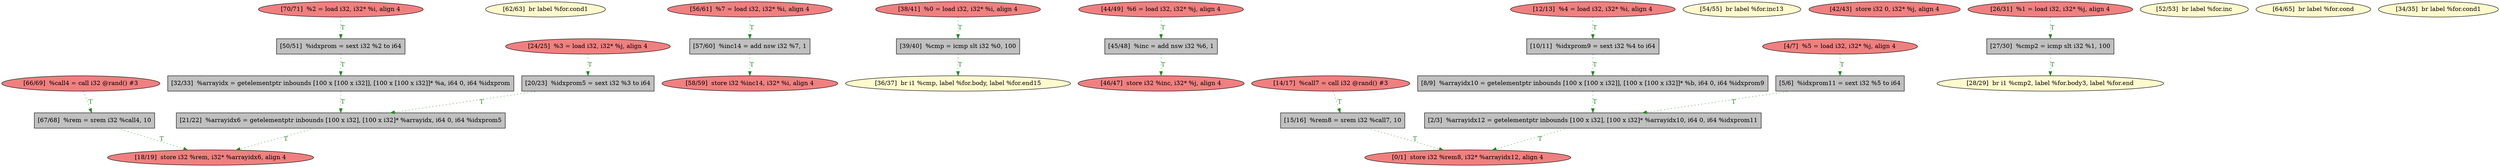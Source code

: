 
digraph G {


node669 [fillcolor=lightcoral,label="[66/69]  %call4 = call i32 @rand() #3",shape=ellipse,style=filled ]
node667 [fillcolor=lemonchiffon,label="[62/63]  br label %for.cond1",shape=ellipse,style=filled ]
node662 [fillcolor=lightcoral,label="[56/61]  %7 = load i32, i32* %i, align 4",shape=ellipse,style=filled ]
node670 [fillcolor=grey,label="[67/68]  %rem = srem i32 %call4, 10",shape=rectangle,style=filled ]
node658 [fillcolor=grey,label="[50/51]  %idxprom = sext i32 %2 to i64",shape=rectangle,style=filled ]
node664 [fillcolor=grey,label="[57/60]  %inc14 = add nsw i32 %7, 1",shape=rectangle,style=filled ]
node656 [fillcolor=grey,label="[39/40]  %cmp = icmp slt i32 %0, 100",shape=rectangle,style=filled ]
node666 [fillcolor=lightcoral,label="[58/59]  store i32 %inc14, i32* %i, align 4",shape=ellipse,style=filled ]
node665 [fillcolor=lightcoral,label="[46/47]  store i32 %inc, i32* %j, align 4",shape=ellipse,style=filled ]
node655 [fillcolor=grey,label="[5/6]  %idxprom11 = sext i32 %5 to i64",shape=rectangle,style=filled ]
node661 [fillcolor=lemonchiffon,label="[54/55]  br label %for.inc13",shape=ellipse,style=filled ]
node653 [fillcolor=lightcoral,label="[42/43]  store i32 0, i32* %j, align 4",shape=ellipse,style=filled ]
node640 [fillcolor=grey,label="[10/11]  %idxprom9 = sext i32 %4 to i64",shape=rectangle,style=filled ]
node663 [fillcolor=grey,label="[45/48]  %inc = add nsw i32 %6, 1",shape=rectangle,style=filled ]
node659 [fillcolor=grey,label="[27/30]  %cmp2 = icmp slt i32 %1, 100",shape=rectangle,style=filled ]
node642 [fillcolor=lightcoral,label="[14/17]  %call7 = call i32 @rand() #3",shape=ellipse,style=filled ]
node639 [fillcolor=grey,label="[8/9]  %arrayidx10 = getelementptr inbounds [100 x [100 x i32]], [100 x [100 x i32]]* %b, i64 0, i64 %idxprom9",shape=rectangle,style=filled ]
node671 [fillcolor=lightcoral,label="[70/71]  %2 = load i32, i32* %i, align 4",shape=ellipse,style=filled ]
node647 [fillcolor=grey,label="[15/16]  %rem8 = srem i32 %call7, 10",shape=rectangle,style=filled ]
node660 [fillcolor=lemonchiffon,label="[52/53]  br label %for.inc",shape=ellipse,style=filled ]
node638 [fillcolor=lightcoral,label="[4/7]  %5 = load i32, i32* %j, align 4",shape=ellipse,style=filled ]
node641 [fillcolor=lightcoral,label="[12/13]  %4 = load i32, i32* %i, align 4",shape=ellipse,style=filled ]
node646 [fillcolor=lightcoral,label="[26/31]  %1 = load i32, i32* %j, align 4",shape=ellipse,style=filled ]
node636 [fillcolor=lightcoral,label="[0/1]  store i32 %rem8, i32* %arrayidx12, align 4",shape=ellipse,style=filled ]
node668 [fillcolor=lemonchiffon,label="[64/65]  br label %for.cond",shape=ellipse,style=filled ]
node654 [fillcolor=lightcoral,label="[44/49]  %6 = load i32, i32* %j, align 4",shape=ellipse,style=filled ]
node652 [fillcolor=lightcoral,label="[38/41]  %0 = load i32, i32* %i, align 4",shape=ellipse,style=filled ]
node645 [fillcolor=lightcoral,label="[24/25]  %3 = load i32, i32* %j, align 4",shape=ellipse,style=filled ]
node657 [fillcolor=grey,label="[21/22]  %arrayidx6 = getelementptr inbounds [100 x i32], [100 x i32]* %arrayidx, i64 0, i64 %idxprom5",shape=rectangle,style=filled ]
node649 [fillcolor=grey,label="[32/33]  %arrayidx = getelementptr inbounds [100 x [100 x i32]], [100 x [100 x i32]]* %a, i64 0, i64 %idxprom",shape=rectangle,style=filled ]
node643 [fillcolor=lightcoral,label="[18/19]  store i32 %rem, i32* %arrayidx6, align 4",shape=ellipse,style=filled ]
node644 [fillcolor=grey,label="[20/23]  %idxprom5 = sext i32 %3 to i64",shape=rectangle,style=filled ]
node637 [fillcolor=grey,label="[2/3]  %arrayidx12 = getelementptr inbounds [100 x i32], [100 x i32]* %arrayidx10, i64 0, i64 %idxprom11",shape=rectangle,style=filled ]
node648 [fillcolor=lemonchiffon,label="[28/29]  br i1 %cmp2, label %for.body3, label %for.end",shape=ellipse,style=filled ]
node651 [fillcolor=lemonchiffon,label="[36/37]  br i1 %cmp, label %for.body, label %for.end15",shape=ellipse,style=filled ]
node650 [fillcolor=lemonchiffon,label="[34/35]  br label %for.cond1",shape=ellipse,style=filled ]

node656->node651 [style=dotted,color=forestgreen,label="T",fontcolor=forestgreen ]
node654->node663 [style=dotted,color=forestgreen,label="T",fontcolor=forestgreen ]
node647->node636 [style=dotted,color=forestgreen,label="T",fontcolor=forestgreen ]
node642->node647 [style=dotted,color=forestgreen,label="T",fontcolor=forestgreen ]
node657->node643 [style=dotted,color=forestgreen,label="T",fontcolor=forestgreen ]
node655->node637 [style=dotted,color=forestgreen,label="T",fontcolor=forestgreen ]
node664->node666 [style=dotted,color=forestgreen,label="T",fontcolor=forestgreen ]
node645->node644 [style=dotted,color=forestgreen,label="T",fontcolor=forestgreen ]
node641->node640 [style=dotted,color=forestgreen,label="T",fontcolor=forestgreen ]
node638->node655 [style=dotted,color=forestgreen,label="T",fontcolor=forestgreen ]
node671->node658 [style=dotted,color=forestgreen,label="T",fontcolor=forestgreen ]
node663->node665 [style=dotted,color=forestgreen,label="T",fontcolor=forestgreen ]
node670->node643 [style=dotted,color=forestgreen,label="T",fontcolor=forestgreen ]
node652->node656 [style=dotted,color=forestgreen,label="T",fontcolor=forestgreen ]
node669->node670 [style=dotted,color=forestgreen,label="T",fontcolor=forestgreen ]
node658->node649 [style=dotted,color=forestgreen,label="T",fontcolor=forestgreen ]
node640->node639 [style=dotted,color=forestgreen,label="T",fontcolor=forestgreen ]
node639->node637 [style=dotted,color=forestgreen,label="T",fontcolor=forestgreen ]
node649->node657 [style=dotted,color=forestgreen,label="T",fontcolor=forestgreen ]
node646->node659 [style=dotted,color=forestgreen,label="T",fontcolor=forestgreen ]
node662->node664 [style=dotted,color=forestgreen,label="T",fontcolor=forestgreen ]
node659->node648 [style=dotted,color=forestgreen,label="T",fontcolor=forestgreen ]
node644->node657 [style=dotted,color=forestgreen,label="T",fontcolor=forestgreen ]
node637->node636 [style=dotted,color=forestgreen,label="T",fontcolor=forestgreen ]


}
